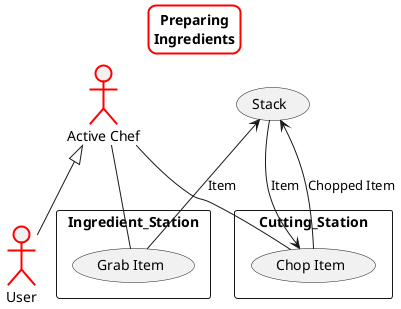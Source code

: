 ' Preview with Alt D
' Graphical Use Case for preparing ingredients
@startuml
Edit online	
@startuml
skinparam titleBorderRoundCorner 15
skinparam titleBorderThickness 2
skinparam titleBorderColor red
title Preparing\nIngredients

:User: as User
:Active Chef: as Chef
(Stack) as Inventory
rectangle Cutting_Station {
    usecase "Chop Item" as Cut
}
rectangle Ingredient_Station {
    usecase "Grab Item" as Grab
}

Chef <|-- User
Chef -- Grab 
Inventory <-- Grab : Item
Inventory --> Cut : Item
Chef -- Cut
Inventory <-- Cut : Chopped Item
@enduml
'[Formatting User & System Requirements] on {Callum, Jack, Kamrul, Chase} lasts 3 days and is colored in Lavender/Orange and starts after [Analyse Requirements & Writeup]'s start